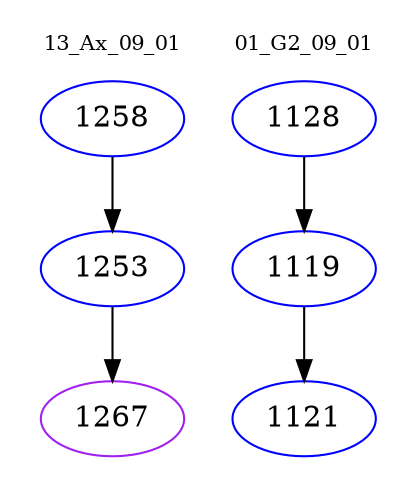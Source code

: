 digraph{
subgraph cluster_0 {
color = white
label = "13_Ax_09_01";
fontsize=10;
T0_1258 [label="1258", color="blue"]
T0_1258 -> T0_1253 [color="black"]
T0_1253 [label="1253", color="blue"]
T0_1253 -> T0_1267 [color="black"]
T0_1267 [label="1267", color="purple"]
}
subgraph cluster_1 {
color = white
label = "01_G2_09_01";
fontsize=10;
T1_1128 [label="1128", color="blue"]
T1_1128 -> T1_1119 [color="black"]
T1_1119 [label="1119", color="blue"]
T1_1119 -> T1_1121 [color="black"]
T1_1121 [label="1121", color="blue"]
}
}
